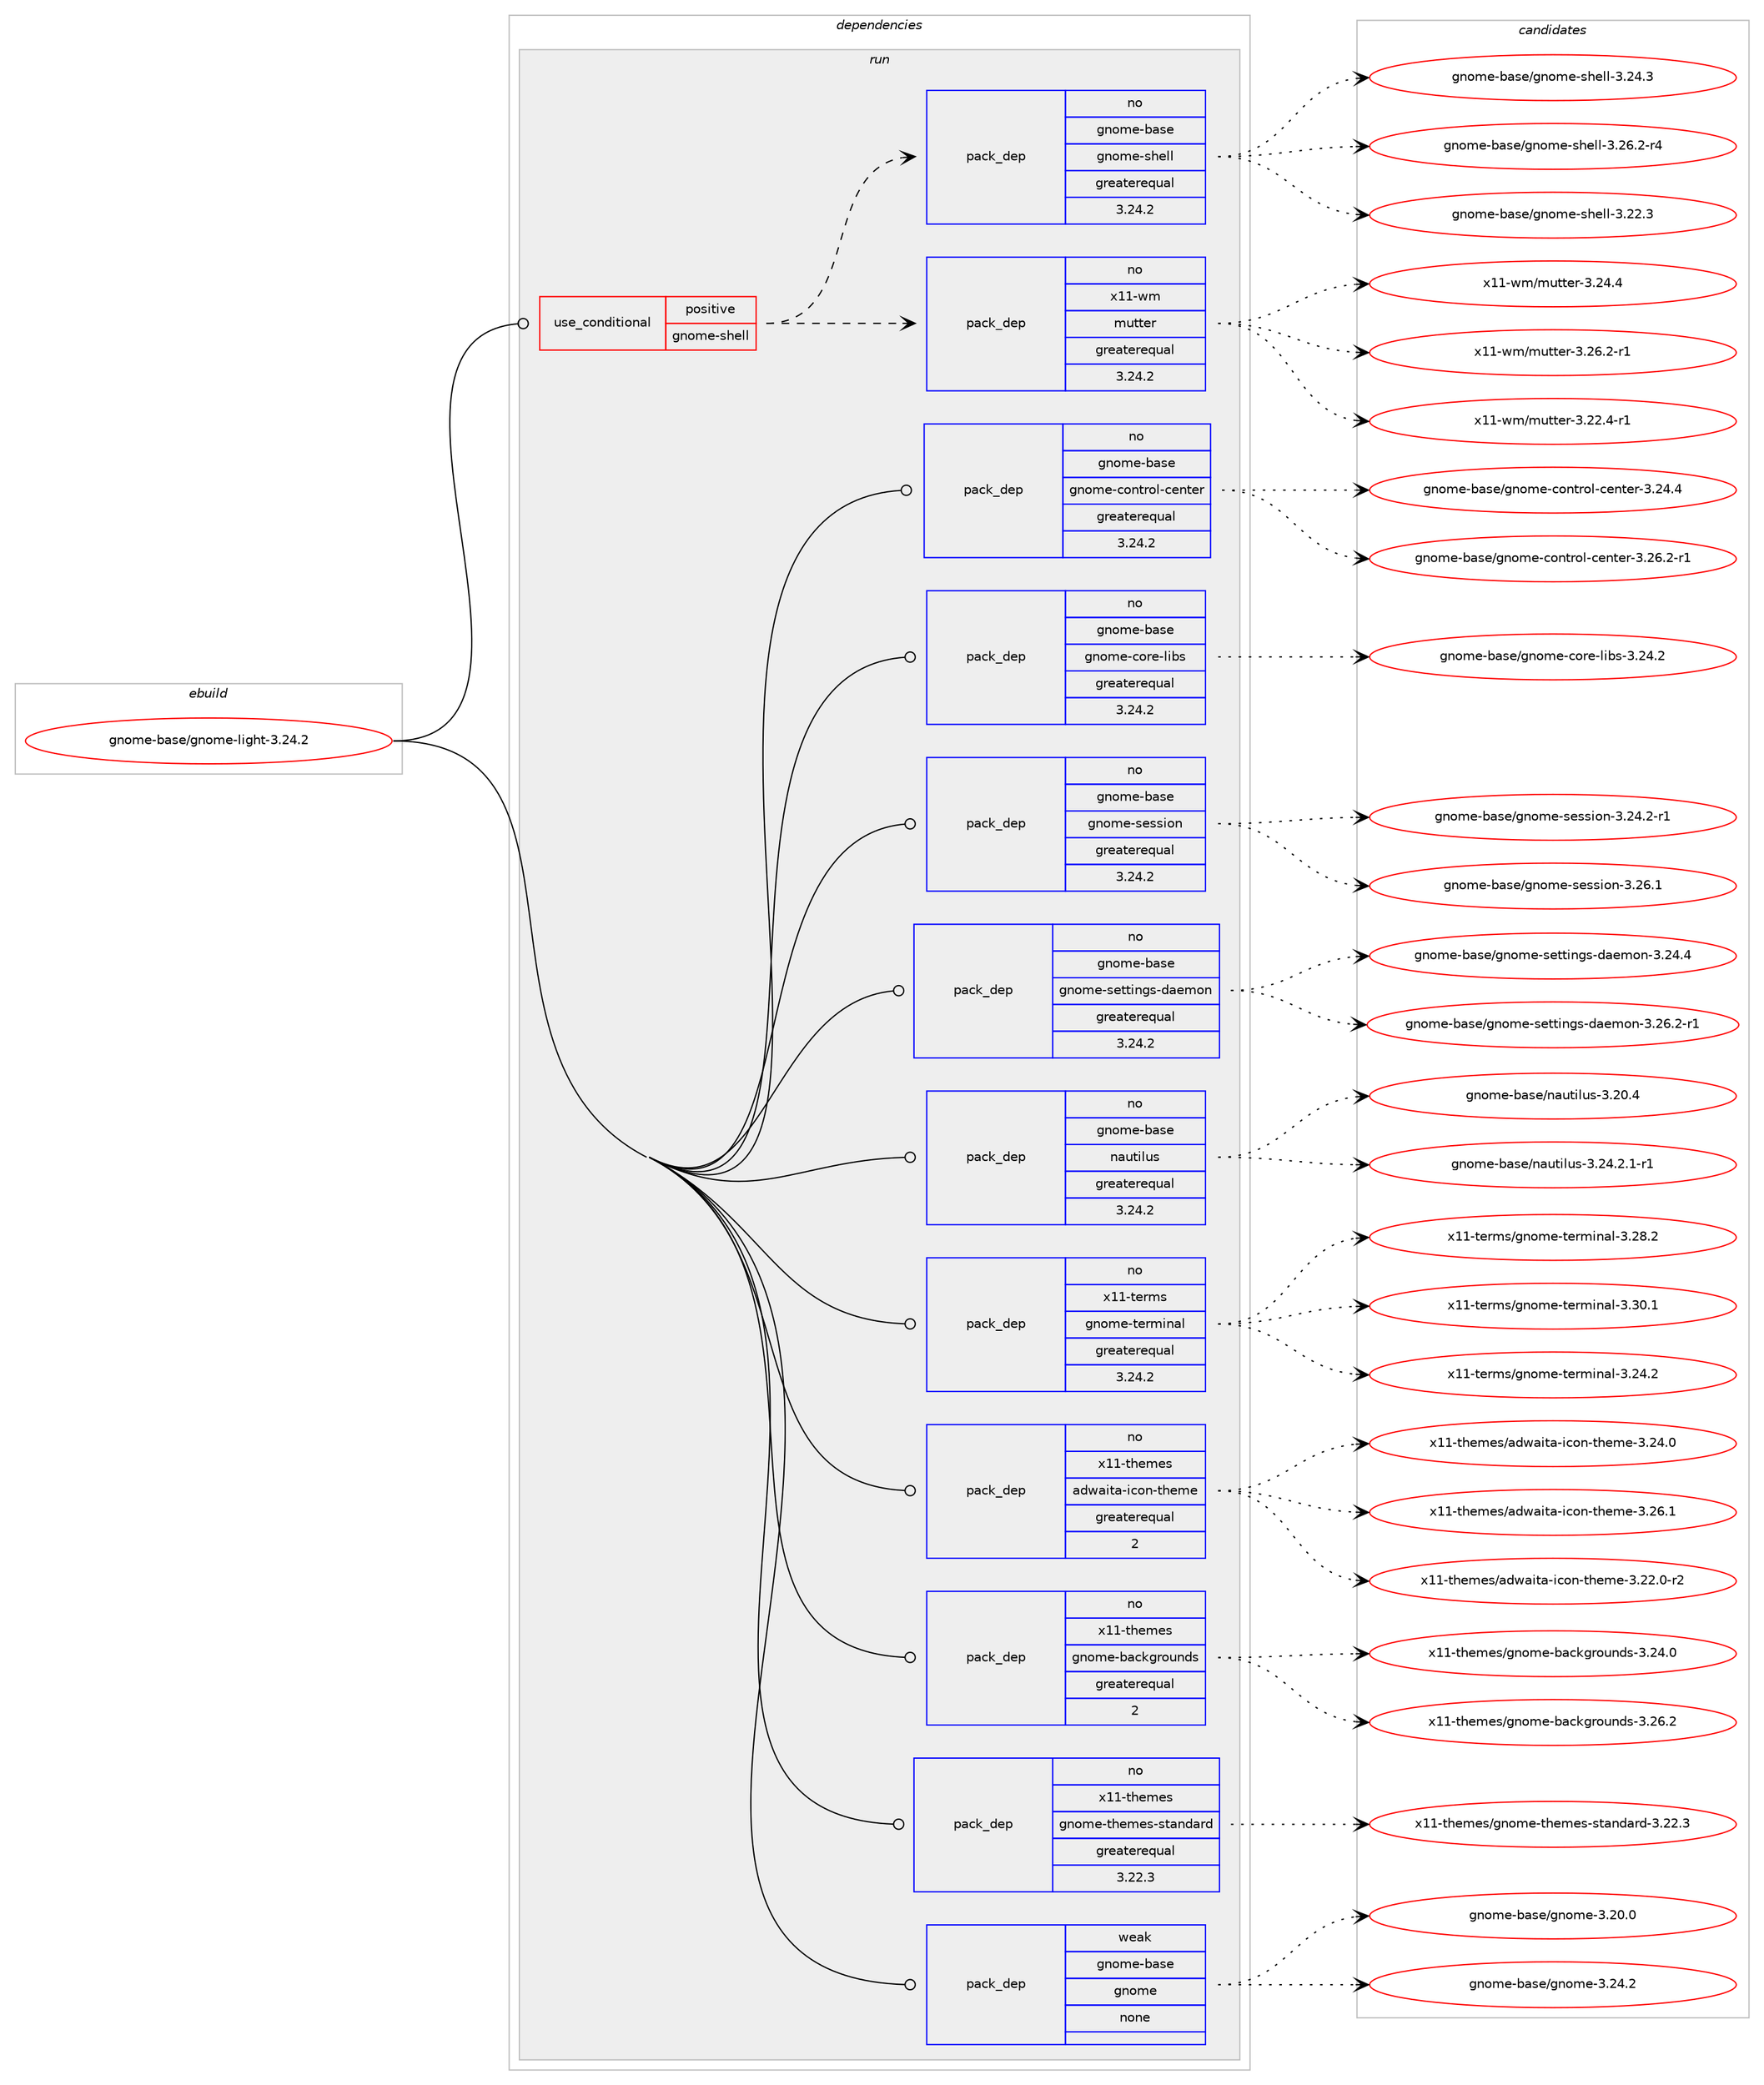 digraph prolog {

# *************
# Graph options
# *************

newrank=true;
concentrate=true;
compound=true;
graph [rankdir=LR,fontname=Helvetica,fontsize=10,ranksep=1.5];#, ranksep=2.5, nodesep=0.2];
edge  [arrowhead=vee];
node  [fontname=Helvetica,fontsize=10];

# **********
# The ebuild
# **********

subgraph cluster_leftcol {
color=gray;
rank=same;
label=<<i>ebuild</i>>;
id [label="gnome-base/gnome-light-3.24.2", color=red, width=4, href="../gnome-base/gnome-light-3.24.2.svg"];
}

# ****************
# The dependencies
# ****************

subgraph cluster_midcol {
color=gray;
label=<<i>dependencies</i>>;
subgraph cluster_compile {
fillcolor="#eeeeee";
style=filled;
label=<<i>compile</i>>;
}
subgraph cluster_compileandrun {
fillcolor="#eeeeee";
style=filled;
label=<<i>compile and run</i>>;
}
subgraph cluster_run {
fillcolor="#eeeeee";
style=filled;
label=<<i>run</i>>;
subgraph cond1363 {
dependency6692 [label=<<TABLE BORDER="0" CELLBORDER="1" CELLSPACING="0" CELLPADDING="4"><TR><TD ROWSPAN="3" CELLPADDING="10">use_conditional</TD></TR><TR><TD>positive</TD></TR><TR><TD>gnome-shell</TD></TR></TABLE>>, shape=none, color=red];
subgraph pack5185 {
dependency6693 [label=<<TABLE BORDER="0" CELLBORDER="1" CELLSPACING="0" CELLPADDING="4" WIDTH="220"><TR><TD ROWSPAN="6" CELLPADDING="30">pack_dep</TD></TR><TR><TD WIDTH="110">no</TD></TR><TR><TD>x11-wm</TD></TR><TR><TD>mutter</TD></TR><TR><TD>greaterequal</TD></TR><TR><TD>3.24.2</TD></TR></TABLE>>, shape=none, color=blue];
}
dependency6692:e -> dependency6693:w [weight=20,style="dashed",arrowhead="vee"];
subgraph pack5186 {
dependency6694 [label=<<TABLE BORDER="0" CELLBORDER="1" CELLSPACING="0" CELLPADDING="4" WIDTH="220"><TR><TD ROWSPAN="6" CELLPADDING="30">pack_dep</TD></TR><TR><TD WIDTH="110">no</TD></TR><TR><TD>gnome-base</TD></TR><TR><TD>gnome-shell</TD></TR><TR><TD>greaterequal</TD></TR><TR><TD>3.24.2</TD></TR></TABLE>>, shape=none, color=blue];
}
dependency6692:e -> dependency6694:w [weight=20,style="dashed",arrowhead="vee"];
}
id:e -> dependency6692:w [weight=20,style="solid",arrowhead="odot"];
subgraph pack5187 {
dependency6695 [label=<<TABLE BORDER="0" CELLBORDER="1" CELLSPACING="0" CELLPADDING="4" WIDTH="220"><TR><TD ROWSPAN="6" CELLPADDING="30">pack_dep</TD></TR><TR><TD WIDTH="110">no</TD></TR><TR><TD>gnome-base</TD></TR><TR><TD>gnome-control-center</TD></TR><TR><TD>greaterequal</TD></TR><TR><TD>3.24.2</TD></TR></TABLE>>, shape=none, color=blue];
}
id:e -> dependency6695:w [weight=20,style="solid",arrowhead="odot"];
subgraph pack5188 {
dependency6696 [label=<<TABLE BORDER="0" CELLBORDER="1" CELLSPACING="0" CELLPADDING="4" WIDTH="220"><TR><TD ROWSPAN="6" CELLPADDING="30">pack_dep</TD></TR><TR><TD WIDTH="110">no</TD></TR><TR><TD>gnome-base</TD></TR><TR><TD>gnome-core-libs</TD></TR><TR><TD>greaterequal</TD></TR><TR><TD>3.24.2</TD></TR></TABLE>>, shape=none, color=blue];
}
id:e -> dependency6696:w [weight=20,style="solid",arrowhead="odot"];
subgraph pack5189 {
dependency6697 [label=<<TABLE BORDER="0" CELLBORDER="1" CELLSPACING="0" CELLPADDING="4" WIDTH="220"><TR><TD ROWSPAN="6" CELLPADDING="30">pack_dep</TD></TR><TR><TD WIDTH="110">no</TD></TR><TR><TD>gnome-base</TD></TR><TR><TD>gnome-session</TD></TR><TR><TD>greaterequal</TD></TR><TR><TD>3.24.2</TD></TR></TABLE>>, shape=none, color=blue];
}
id:e -> dependency6697:w [weight=20,style="solid",arrowhead="odot"];
subgraph pack5190 {
dependency6698 [label=<<TABLE BORDER="0" CELLBORDER="1" CELLSPACING="0" CELLPADDING="4" WIDTH="220"><TR><TD ROWSPAN="6" CELLPADDING="30">pack_dep</TD></TR><TR><TD WIDTH="110">no</TD></TR><TR><TD>gnome-base</TD></TR><TR><TD>gnome-settings-daemon</TD></TR><TR><TD>greaterequal</TD></TR><TR><TD>3.24.2</TD></TR></TABLE>>, shape=none, color=blue];
}
id:e -> dependency6698:w [weight=20,style="solid",arrowhead="odot"];
subgraph pack5191 {
dependency6699 [label=<<TABLE BORDER="0" CELLBORDER="1" CELLSPACING="0" CELLPADDING="4" WIDTH="220"><TR><TD ROWSPAN="6" CELLPADDING="30">pack_dep</TD></TR><TR><TD WIDTH="110">no</TD></TR><TR><TD>gnome-base</TD></TR><TR><TD>nautilus</TD></TR><TR><TD>greaterequal</TD></TR><TR><TD>3.24.2</TD></TR></TABLE>>, shape=none, color=blue];
}
id:e -> dependency6699:w [weight=20,style="solid",arrowhead="odot"];
subgraph pack5192 {
dependency6700 [label=<<TABLE BORDER="0" CELLBORDER="1" CELLSPACING="0" CELLPADDING="4" WIDTH="220"><TR><TD ROWSPAN="6" CELLPADDING="30">pack_dep</TD></TR><TR><TD WIDTH="110">no</TD></TR><TR><TD>x11-terms</TD></TR><TR><TD>gnome-terminal</TD></TR><TR><TD>greaterequal</TD></TR><TR><TD>3.24.2</TD></TR></TABLE>>, shape=none, color=blue];
}
id:e -> dependency6700:w [weight=20,style="solid",arrowhead="odot"];
subgraph pack5193 {
dependency6701 [label=<<TABLE BORDER="0" CELLBORDER="1" CELLSPACING="0" CELLPADDING="4" WIDTH="220"><TR><TD ROWSPAN="6" CELLPADDING="30">pack_dep</TD></TR><TR><TD WIDTH="110">no</TD></TR><TR><TD>x11-themes</TD></TR><TR><TD>adwaita-icon-theme</TD></TR><TR><TD>greaterequal</TD></TR><TR><TD>2</TD></TR></TABLE>>, shape=none, color=blue];
}
id:e -> dependency6701:w [weight=20,style="solid",arrowhead="odot"];
subgraph pack5194 {
dependency6702 [label=<<TABLE BORDER="0" CELLBORDER="1" CELLSPACING="0" CELLPADDING="4" WIDTH="220"><TR><TD ROWSPAN="6" CELLPADDING="30">pack_dep</TD></TR><TR><TD WIDTH="110">no</TD></TR><TR><TD>x11-themes</TD></TR><TR><TD>gnome-backgrounds</TD></TR><TR><TD>greaterequal</TD></TR><TR><TD>2</TD></TR></TABLE>>, shape=none, color=blue];
}
id:e -> dependency6702:w [weight=20,style="solid",arrowhead="odot"];
subgraph pack5195 {
dependency6703 [label=<<TABLE BORDER="0" CELLBORDER="1" CELLSPACING="0" CELLPADDING="4" WIDTH="220"><TR><TD ROWSPAN="6" CELLPADDING="30">pack_dep</TD></TR><TR><TD WIDTH="110">no</TD></TR><TR><TD>x11-themes</TD></TR><TR><TD>gnome-themes-standard</TD></TR><TR><TD>greaterequal</TD></TR><TR><TD>3.22.3</TD></TR></TABLE>>, shape=none, color=blue];
}
id:e -> dependency6703:w [weight=20,style="solid",arrowhead="odot"];
subgraph pack5196 {
dependency6704 [label=<<TABLE BORDER="0" CELLBORDER="1" CELLSPACING="0" CELLPADDING="4" WIDTH="220"><TR><TD ROWSPAN="6" CELLPADDING="30">pack_dep</TD></TR><TR><TD WIDTH="110">weak</TD></TR><TR><TD>gnome-base</TD></TR><TR><TD>gnome</TD></TR><TR><TD>none</TD></TR><TR><TD></TD></TR></TABLE>>, shape=none, color=blue];
}
id:e -> dependency6704:w [weight=20,style="solid",arrowhead="odot"];
}
}

# **************
# The candidates
# **************

subgraph cluster_choices {
rank=same;
color=gray;
label=<<i>candidates</i>>;

subgraph choice5185 {
color=black;
nodesep=1;
choice12049494511910947109117116116101114455146505046524511449 [label="x11-wm/mutter-3.22.4-r1", color=red, width=4,href="../x11-wm/mutter-3.22.4-r1.svg"];
choice1204949451191094710911711611610111445514650524652 [label="x11-wm/mutter-3.24.4", color=red, width=4,href="../x11-wm/mutter-3.24.4.svg"];
choice12049494511910947109117116116101114455146505446504511449 [label="x11-wm/mutter-3.26.2-r1", color=red, width=4,href="../x11-wm/mutter-3.26.2-r1.svg"];
dependency6693:e -> choice12049494511910947109117116116101114455146505046524511449:w [style=dotted,weight="100"];
dependency6693:e -> choice1204949451191094710911711611610111445514650524652:w [style=dotted,weight="100"];
dependency6693:e -> choice12049494511910947109117116116101114455146505446504511449:w [style=dotted,weight="100"];
}
subgraph choice5186 {
color=black;
nodesep=1;
choice103110111109101459897115101471031101111091014511510410110810845514650504651 [label="gnome-base/gnome-shell-3.22.3", color=red, width=4,href="../gnome-base/gnome-shell-3.22.3.svg"];
choice103110111109101459897115101471031101111091014511510410110810845514650524651 [label="gnome-base/gnome-shell-3.24.3", color=red, width=4,href="../gnome-base/gnome-shell-3.24.3.svg"];
choice1031101111091014598971151014710311011110910145115104101108108455146505446504511452 [label="gnome-base/gnome-shell-3.26.2-r4", color=red, width=4,href="../gnome-base/gnome-shell-3.26.2-r4.svg"];
dependency6694:e -> choice103110111109101459897115101471031101111091014511510410110810845514650504651:w [style=dotted,weight="100"];
dependency6694:e -> choice103110111109101459897115101471031101111091014511510410110810845514650524651:w [style=dotted,weight="100"];
dependency6694:e -> choice1031101111091014598971151014710311011110910145115104101108108455146505446504511452:w [style=dotted,weight="100"];
}
subgraph choice5187 {
color=black;
nodesep=1;
choice103110111109101459897115101471031101111091014599111110116114111108459910111011610111445514650524652 [label="gnome-base/gnome-control-center-3.24.4", color=red, width=4,href="../gnome-base/gnome-control-center-3.24.4.svg"];
choice1031101111091014598971151014710311011110910145991111101161141111084599101110116101114455146505446504511449 [label="gnome-base/gnome-control-center-3.26.2-r1", color=red, width=4,href="../gnome-base/gnome-control-center-3.26.2-r1.svg"];
dependency6695:e -> choice103110111109101459897115101471031101111091014599111110116114111108459910111011610111445514650524652:w [style=dotted,weight="100"];
dependency6695:e -> choice1031101111091014598971151014710311011110910145991111101161141111084599101110116101114455146505446504511449:w [style=dotted,weight="100"];
}
subgraph choice5188 {
color=black;
nodesep=1;
choice103110111109101459897115101471031101111091014599111114101451081059811545514650524650 [label="gnome-base/gnome-core-libs-3.24.2", color=red, width=4,href="../gnome-base/gnome-core-libs-3.24.2.svg"];
dependency6696:e -> choice103110111109101459897115101471031101111091014599111114101451081059811545514650524650:w [style=dotted,weight="100"];
}
subgraph choice5189 {
color=black;
nodesep=1;
choice1031101111091014598971151014710311011110910145115101115115105111110455146505246504511449 [label="gnome-base/gnome-session-3.24.2-r1", color=red, width=4,href="../gnome-base/gnome-session-3.24.2-r1.svg"];
choice103110111109101459897115101471031101111091014511510111511510511111045514650544649 [label="gnome-base/gnome-session-3.26.1", color=red, width=4,href="../gnome-base/gnome-session-3.26.1.svg"];
dependency6697:e -> choice1031101111091014598971151014710311011110910145115101115115105111110455146505246504511449:w [style=dotted,weight="100"];
dependency6697:e -> choice103110111109101459897115101471031101111091014511510111511510511111045514650544649:w [style=dotted,weight="100"];
}
subgraph choice5190 {
color=black;
nodesep=1;
choice1031101111091014598971151014710311011110910145115101116116105110103115451009710110911111045514650524652 [label="gnome-base/gnome-settings-daemon-3.24.4", color=red, width=4,href="../gnome-base/gnome-settings-daemon-3.24.4.svg"];
choice10311011110910145989711510147103110111109101451151011161161051101031154510097101109111110455146505446504511449 [label="gnome-base/gnome-settings-daemon-3.26.2-r1", color=red, width=4,href="../gnome-base/gnome-settings-daemon-3.26.2-r1.svg"];
dependency6698:e -> choice1031101111091014598971151014710311011110910145115101116116105110103115451009710110911111045514650524652:w [style=dotted,weight="100"];
dependency6698:e -> choice10311011110910145989711510147103110111109101451151011161161051101031154510097101109111110455146505446504511449:w [style=dotted,weight="100"];
}
subgraph choice5191 {
color=black;
nodesep=1;
choice103110111109101459897115101471109711711610510811711545514650484652 [label="gnome-base/nautilus-3.20.4", color=red, width=4,href="../gnome-base/nautilus-3.20.4.svg"];
choice10311011110910145989711510147110971171161051081171154551465052465046494511449 [label="gnome-base/nautilus-3.24.2.1-r1", color=red, width=4,href="../gnome-base/nautilus-3.24.2.1-r1.svg"];
dependency6699:e -> choice103110111109101459897115101471109711711610510811711545514650484652:w [style=dotted,weight="100"];
dependency6699:e -> choice10311011110910145989711510147110971171161051081171154551465052465046494511449:w [style=dotted,weight="100"];
}
subgraph choice5192 {
color=black;
nodesep=1;
choice12049494511610111410911547103110111109101451161011141091051109710845514650524650 [label="x11-terms/gnome-terminal-3.24.2", color=red, width=4,href="../x11-terms/gnome-terminal-3.24.2.svg"];
choice12049494511610111410911547103110111109101451161011141091051109710845514650564650 [label="x11-terms/gnome-terminal-3.28.2", color=red, width=4,href="../x11-terms/gnome-terminal-3.28.2.svg"];
choice12049494511610111410911547103110111109101451161011141091051109710845514651484649 [label="x11-terms/gnome-terminal-3.30.1", color=red, width=4,href="../x11-terms/gnome-terminal-3.30.1.svg"];
dependency6700:e -> choice12049494511610111410911547103110111109101451161011141091051109710845514650524650:w [style=dotted,weight="100"];
dependency6700:e -> choice12049494511610111410911547103110111109101451161011141091051109710845514650564650:w [style=dotted,weight="100"];
dependency6700:e -> choice12049494511610111410911547103110111109101451161011141091051109710845514651484649:w [style=dotted,weight="100"];
}
subgraph choice5193 {
color=black;
nodesep=1;
choice12049494511610410110910111547971001199710511697451059911111045116104101109101455146505046484511450 [label="x11-themes/adwaita-icon-theme-3.22.0-r2", color=red, width=4,href="../x11-themes/adwaita-icon-theme-3.22.0-r2.svg"];
choice1204949451161041011091011154797100119971051169745105991111104511610410110910145514650524648 [label="x11-themes/adwaita-icon-theme-3.24.0", color=red, width=4,href="../x11-themes/adwaita-icon-theme-3.24.0.svg"];
choice1204949451161041011091011154797100119971051169745105991111104511610410110910145514650544649 [label="x11-themes/adwaita-icon-theme-3.26.1", color=red, width=4,href="../x11-themes/adwaita-icon-theme-3.26.1.svg"];
dependency6701:e -> choice12049494511610410110910111547971001199710511697451059911111045116104101109101455146505046484511450:w [style=dotted,weight="100"];
dependency6701:e -> choice1204949451161041011091011154797100119971051169745105991111104511610410110910145514650524648:w [style=dotted,weight="100"];
dependency6701:e -> choice1204949451161041011091011154797100119971051169745105991111104511610410110910145514650544649:w [style=dotted,weight="100"];
}
subgraph choice5194 {
color=black;
nodesep=1;
choice120494945116104101109101115471031101111091014598979910710311411111711010011545514650524648 [label="x11-themes/gnome-backgrounds-3.24.0", color=red, width=4,href="../x11-themes/gnome-backgrounds-3.24.0.svg"];
choice120494945116104101109101115471031101111091014598979910710311411111711010011545514650544650 [label="x11-themes/gnome-backgrounds-3.26.2", color=red, width=4,href="../x11-themes/gnome-backgrounds-3.26.2.svg"];
dependency6702:e -> choice120494945116104101109101115471031101111091014598979910710311411111711010011545514650524648:w [style=dotted,weight="100"];
dependency6702:e -> choice120494945116104101109101115471031101111091014598979910710311411111711010011545514650544650:w [style=dotted,weight="100"];
}
subgraph choice5195 {
color=black;
nodesep=1;
choice120494945116104101109101115471031101111091014511610410110910111545115116971101009711410045514650504651 [label="x11-themes/gnome-themes-standard-3.22.3", color=red, width=4,href="../x11-themes/gnome-themes-standard-3.22.3.svg"];
dependency6703:e -> choice120494945116104101109101115471031101111091014511610410110910111545115116971101009711410045514650504651:w [style=dotted,weight="100"];
}
subgraph choice5196 {
color=black;
nodesep=1;
choice1031101111091014598971151014710311011110910145514650484648 [label="gnome-base/gnome-3.20.0", color=red, width=4,href="../gnome-base/gnome-3.20.0.svg"];
choice1031101111091014598971151014710311011110910145514650524650 [label="gnome-base/gnome-3.24.2", color=red, width=4,href="../gnome-base/gnome-3.24.2.svg"];
dependency6704:e -> choice1031101111091014598971151014710311011110910145514650484648:w [style=dotted,weight="100"];
dependency6704:e -> choice1031101111091014598971151014710311011110910145514650524650:w [style=dotted,weight="100"];
}
}

}
